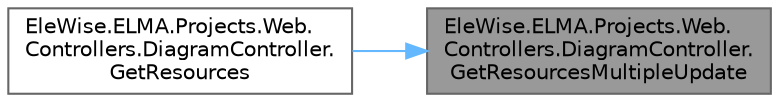 digraph "EleWise.ELMA.Projects.Web.Controllers.DiagramController.GetResourcesMultipleUpdate"
{
 // LATEX_PDF_SIZE
  bgcolor="transparent";
  edge [fontname=Helvetica,fontsize=10,labelfontname=Helvetica,labelfontsize=10];
  node [fontname=Helvetica,fontsize=10,shape=box,height=0.2,width=0.4];
  rankdir="RL";
  Node1 [id="Node000001",label="EleWise.ELMA.Projects.Web.\lControllers.DiagramController.\lGetResourcesMultipleUpdate",height=0.2,width=0.4,color="gray40", fillcolor="grey60", style="filled", fontcolor="black",tooltip="Сформировать ресурсы элемента диаграммы"];
  Node1 -> Node2 [id="edge1_Node000001_Node000002",dir="back",color="steelblue1",style="solid",tooltip=" "];
  Node2 [id="Node000002",label="EleWise.ELMA.Projects.Web.\lControllers.DiagramController.\lGetResources",height=0.2,width=0.4,color="grey40", fillcolor="white", style="filled",URL="$class_ele_wise_1_1_e_l_m_a_1_1_projects_1_1_web_1_1_controllers_1_1_diagram_controller.html#a5a909dc7163eff19cf628d12deeddc4e",tooltip="Сформировать ресурсы элемента диаграммы"];
}
